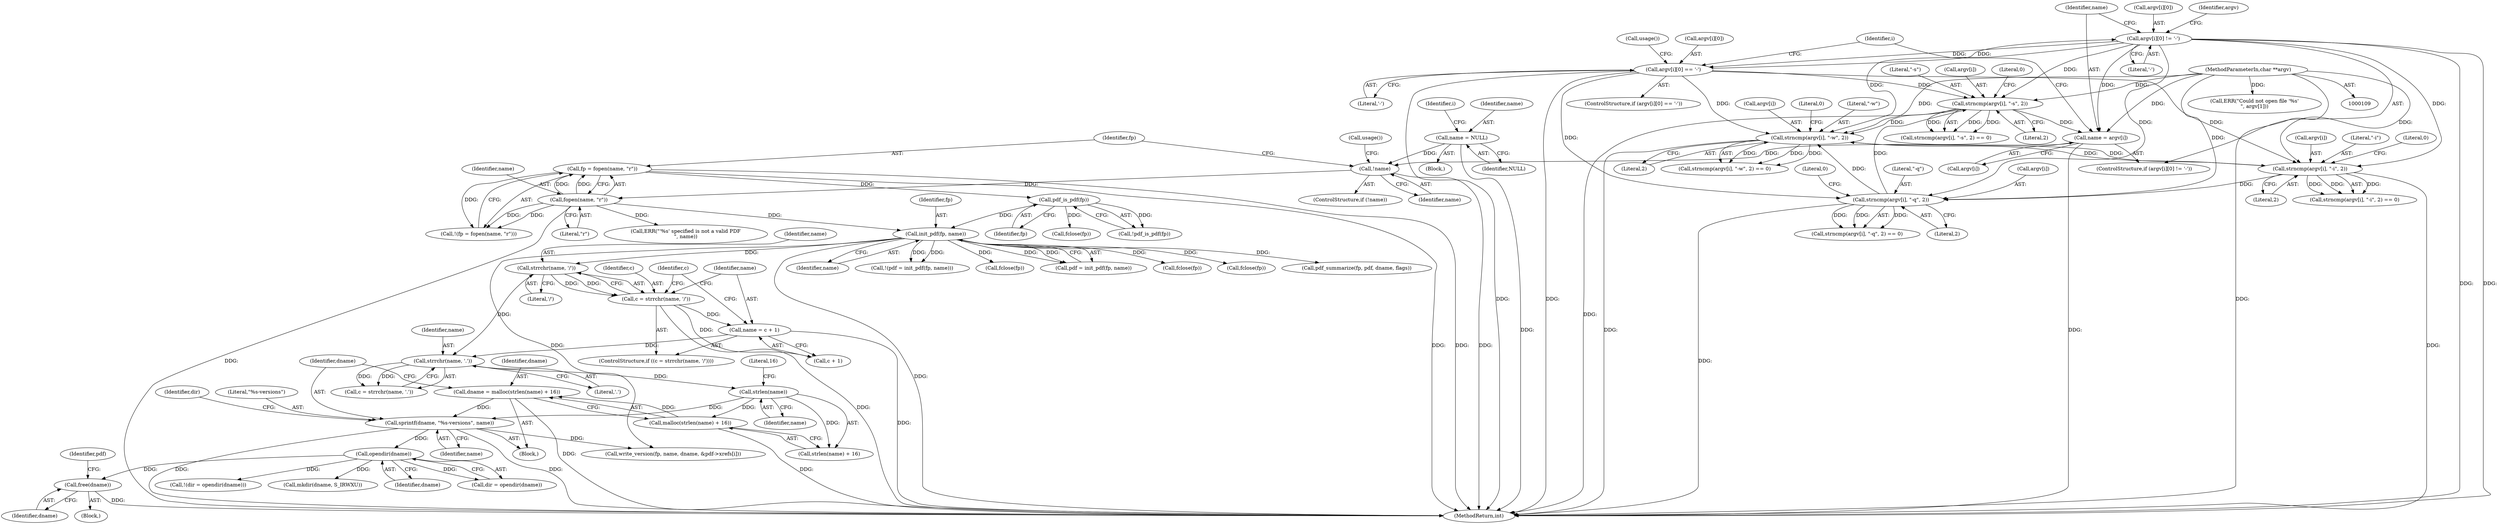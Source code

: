 digraph "0_pdfresurrect_0c4120fffa3dffe97b95c486a120eded82afe8a6@API" {
"1000377" [label="(Call,free(dname))"];
"1000364" [label="(Call,opendir(dname))"];
"1000356" [label="(Call,sprintf(dname, \"%s-versions\", name))"];
"1000349" [label="(Call,dname = malloc(strlen(name) + 16))"];
"1000351" [label="(Call,malloc(strlen(name) + 16))"];
"1000353" [label="(Call,strlen(name))"];
"1000342" [label="(Call,strrchr(name, '.'))"];
"1000331" [label="(Call,strrchr(name, '/'))"];
"1000262" [label="(Call,init_pdf(fp, name))"];
"1000247" [label="(Call,pdf_is_pdf(fp))"];
"1000230" [label="(Call,fp = fopen(name, \"r\"))"];
"1000232" [label="(Call,fopen(name, \"r\"))"];
"1000225" [label="(Call,!name)"];
"1000209" [label="(Call,name = argv[i])"];
"1000190" [label="(Call,strncmp(argv[i], \"-s\", 2))"];
"1000177" [label="(Call,strncmp(argv[i], \"-q\", 2))"];
"1000216" [label="(Call,argv[i][0] == '-')"];
"1000202" [label="(Call,argv[i][0] != '-')"];
"1000164" [label="(Call,strncmp(argv[i], \"-i\", 2))"];
"1000151" [label="(Call,strncmp(argv[i], \"-w\", 2))"];
"1000111" [label="(MethodParameterIn,char **argv)"];
"1000136" [label="(Call,name = NULL)"];
"1000334" [label="(Call,name = c + 1)"];
"1000329" [label="(Call,c = strrchr(name, '/'))"];
"1000334" [label="(Call,name = c + 1)"];
"1000219" [label="(Identifier,argv)"];
"1000253" [label="(Call,fclose(fp))"];
"1000264" [label="(Identifier,name)"];
"1000211" [label="(Call,argv[i])"];
"1000246" [label="(Call,!pdf_is_pdf(fp))"];
"1000336" [label="(Call,c + 1)"];
"1000202" [label="(Call,argv[i][0] != '-')"];
"1000216" [label="(Call,argv[i][0] == '-')"];
"1000208" [label="(Literal,'-')"];
"1000333" [label="(Literal,'/')"];
"1000358" [label="(Literal,\"%s-versions\")"];
"1000224" [label="(ControlStructure,if (!name))"];
"1000263" [label="(Identifier,fp)"];
"1000201" [label="(ControlStructure,if (argv[i][0] != '-'))"];
"1000210" [label="(Identifier,name)"];
"1000155" [label="(Literal,\"-w\")"];
"1000378" [label="(Identifier,dname)"];
"1000209" [label="(Call,name = argv[i])"];
"1000332" [label="(Identifier,name)"];
"1000177" [label="(Call,strncmp(argv[i], \"-q\", 2))"];
"1000231" [label="(Identifier,fp)"];
"1000225" [label="(Call,!name)"];
"1000138" [label="(Identifier,NULL)"];
"1000361" [label="(Call,!(dir = opendir(dname)))"];
"1000342" [label="(Call,strrchr(name, '.'))"];
"1000343" [label="(Identifier,name)"];
"1000331" [label="(Call,strrchr(name, '/'))"];
"1000112" [label="(Block,)"];
"1000250" [label="(Call,ERR(\"'%s' specified is not a valid PDF\n\", name))"];
"1000195" [label="(Literal,2)"];
"1000151" [label="(Call,strncmp(argv[i], \"-w\", 2))"];
"1000357" [label="(Identifier,dname)"];
"1000169" [label="(Literal,2)"];
"1000366" [label="(Call,mkdir(dname, S_IRWXU))"];
"1000226" [label="(Identifier,name)"];
"1000176" [label="(Call,strncmp(argv[i], \"-q\", 2) == 0)"];
"1000352" [label="(Call,strlen(name) + 16)"];
"1000370" [label="(Block,)"];
"1000354" [label="(Identifier,name)"];
"1000248" [label="(Identifier,fp)"];
"1000136" [label="(Call,name = NULL)"];
"1000259" [label="(Call,!(pdf = init_pdf(fp, name)))"];
"1000351" [label="(Call,malloc(strlen(name) + 16))"];
"1000194" [label="(Literal,\"-s\")"];
"1000353" [label="(Call,strlen(name))"];
"1000335" [label="(Identifier,name)"];
"1000350" [label="(Identifier,dname)"];
"1000217" [label="(Call,argv[i][0])"];
"1000183" [label="(Literal,0)"];
"1000232" [label="(Call,fopen(name, \"r\"))"];
"1000111" [label="(MethodParameterIn,char **argv)"];
"1000165" [label="(Call,argv[i])"];
"1000266" [label="(Call,fclose(fp))"];
"1000328" [label="(ControlStructure,if ((c = strrchr(name, '/'))))"];
"1000156" [label="(Literal,2)"];
"1000363" [label="(Identifier,dir)"];
"1000247" [label="(Call,pdf_is_pdf(fp))"];
"1000380" [label="(Identifier,pdf)"];
"1000189" [label="(Call,strncmp(argv[i], \"-s\", 2) == 0)"];
"1000260" [label="(Call,pdf = init_pdf(fp, name))"];
"1000147" [label="(Identifier,i)"];
"1000141" [label="(Identifier,i)"];
"1000215" [label="(ControlStructure,if (argv[i][0] == '-'))"];
"1000150" [label="(Call,strncmp(argv[i], \"-w\", 2) == 0)"];
"1000168" [label="(Literal,\"-i\")"];
"1000222" [label="(Literal,'-')"];
"1000355" [label="(Literal,16)"];
"1000340" [label="(Call,c = strrchr(name, '.'))"];
"1000373" [label="(Call,fclose(fp))"];
"1000227" [label="(Call,usage())"];
"1000191" [label="(Call,argv[i])"];
"1000344" [label="(Literal,'.')"];
"1000190" [label="(Call,strncmp(argv[i], \"-s\", 2))"];
"1000327" [label="(Block,)"];
"1000152" [label="(Call,argv[i])"];
"1000164" [label="(Call,strncmp(argv[i], \"-i\", 2))"];
"1000377" [label="(Call,free(dname))"];
"1000137" [label="(Identifier,name)"];
"1000316" [label="(Call,fclose(fp))"];
"1000362" [label="(Call,dir = opendir(dname))"];
"1000403" [label="(Call,write_version(fp, name, dname, &pdf->xrefs[i]))"];
"1000341" [label="(Identifier,c)"];
"1000170" [label="(Literal,0)"];
"1000359" [label="(Identifier,name)"];
"1000438" [label="(MethodReturn,int)"];
"1000163" [label="(Call,strncmp(argv[i], \"-i\", 2) == 0)"];
"1000349" [label="(Call,dname = malloc(strlen(name) + 16))"];
"1000203" [label="(Call,argv[i][0])"];
"1000356" [label="(Call,sprintf(dname, \"%s-versions\", name))"];
"1000230" [label="(Call,fp = fopen(name, \"r\"))"];
"1000262" [label="(Call,init_pdf(fp, name))"];
"1000364" [label="(Call,opendir(dname))"];
"1000157" [label="(Literal,0)"];
"1000413" [label="(Call,pdf_summarize(fp, pdf, dname, flags))"];
"1000236" [label="(Call,ERR(\"Could not open file '%s'\n\", argv[1]))"];
"1000181" [label="(Literal,\"-q\")"];
"1000233" [label="(Identifier,name)"];
"1000196" [label="(Literal,0)"];
"1000223" [label="(Call,usage())"];
"1000329" [label="(Call,c = strrchr(name, '/'))"];
"1000365" [label="(Identifier,dname)"];
"1000330" [label="(Identifier,c)"];
"1000178" [label="(Call,argv[i])"];
"1000234" [label="(Literal,\"r\")"];
"1000182" [label="(Literal,2)"];
"1000229" [label="(Call,!(fp = fopen(name, \"r\")))"];
"1000377" -> "1000370"  [label="AST: "];
"1000377" -> "1000378"  [label="CFG: "];
"1000378" -> "1000377"  [label="AST: "];
"1000380" -> "1000377"  [label="CFG: "];
"1000377" -> "1000438"  [label="DDG: "];
"1000364" -> "1000377"  [label="DDG: "];
"1000364" -> "1000362"  [label="AST: "];
"1000364" -> "1000365"  [label="CFG: "];
"1000365" -> "1000364"  [label="AST: "];
"1000362" -> "1000364"  [label="CFG: "];
"1000364" -> "1000361"  [label="DDG: "];
"1000364" -> "1000362"  [label="DDG: "];
"1000356" -> "1000364"  [label="DDG: "];
"1000364" -> "1000366"  [label="DDG: "];
"1000356" -> "1000327"  [label="AST: "];
"1000356" -> "1000359"  [label="CFG: "];
"1000357" -> "1000356"  [label="AST: "];
"1000358" -> "1000356"  [label="AST: "];
"1000359" -> "1000356"  [label="AST: "];
"1000363" -> "1000356"  [label="CFG: "];
"1000356" -> "1000438"  [label="DDG: "];
"1000356" -> "1000438"  [label="DDG: "];
"1000349" -> "1000356"  [label="DDG: "];
"1000353" -> "1000356"  [label="DDG: "];
"1000356" -> "1000403"  [label="DDG: "];
"1000349" -> "1000327"  [label="AST: "];
"1000349" -> "1000351"  [label="CFG: "];
"1000350" -> "1000349"  [label="AST: "];
"1000351" -> "1000349"  [label="AST: "];
"1000357" -> "1000349"  [label="CFG: "];
"1000349" -> "1000438"  [label="DDG: "];
"1000351" -> "1000349"  [label="DDG: "];
"1000351" -> "1000352"  [label="CFG: "];
"1000352" -> "1000351"  [label="AST: "];
"1000351" -> "1000438"  [label="DDG: "];
"1000353" -> "1000351"  [label="DDG: "];
"1000353" -> "1000352"  [label="AST: "];
"1000353" -> "1000354"  [label="CFG: "];
"1000354" -> "1000353"  [label="AST: "];
"1000355" -> "1000353"  [label="CFG: "];
"1000353" -> "1000352"  [label="DDG: "];
"1000342" -> "1000353"  [label="DDG: "];
"1000342" -> "1000340"  [label="AST: "];
"1000342" -> "1000344"  [label="CFG: "];
"1000343" -> "1000342"  [label="AST: "];
"1000344" -> "1000342"  [label="AST: "];
"1000340" -> "1000342"  [label="CFG: "];
"1000342" -> "1000340"  [label="DDG: "];
"1000342" -> "1000340"  [label="DDG: "];
"1000331" -> "1000342"  [label="DDG: "];
"1000334" -> "1000342"  [label="DDG: "];
"1000331" -> "1000329"  [label="AST: "];
"1000331" -> "1000333"  [label="CFG: "];
"1000332" -> "1000331"  [label="AST: "];
"1000333" -> "1000331"  [label="AST: "];
"1000329" -> "1000331"  [label="CFG: "];
"1000331" -> "1000329"  [label="DDG: "];
"1000331" -> "1000329"  [label="DDG: "];
"1000262" -> "1000331"  [label="DDG: "];
"1000262" -> "1000260"  [label="AST: "];
"1000262" -> "1000264"  [label="CFG: "];
"1000263" -> "1000262"  [label="AST: "];
"1000264" -> "1000262"  [label="AST: "];
"1000260" -> "1000262"  [label="CFG: "];
"1000262" -> "1000438"  [label="DDG: "];
"1000262" -> "1000259"  [label="DDG: "];
"1000262" -> "1000259"  [label="DDG: "];
"1000262" -> "1000260"  [label="DDG: "];
"1000262" -> "1000260"  [label="DDG: "];
"1000247" -> "1000262"  [label="DDG: "];
"1000232" -> "1000262"  [label="DDG: "];
"1000262" -> "1000266"  [label="DDG: "];
"1000262" -> "1000316"  [label="DDG: "];
"1000262" -> "1000373"  [label="DDG: "];
"1000262" -> "1000403"  [label="DDG: "];
"1000262" -> "1000413"  [label="DDG: "];
"1000247" -> "1000246"  [label="AST: "];
"1000247" -> "1000248"  [label="CFG: "];
"1000248" -> "1000247"  [label="AST: "];
"1000246" -> "1000247"  [label="CFG: "];
"1000247" -> "1000246"  [label="DDG: "];
"1000230" -> "1000247"  [label="DDG: "];
"1000247" -> "1000253"  [label="DDG: "];
"1000230" -> "1000229"  [label="AST: "];
"1000230" -> "1000232"  [label="CFG: "];
"1000231" -> "1000230"  [label="AST: "];
"1000232" -> "1000230"  [label="AST: "];
"1000229" -> "1000230"  [label="CFG: "];
"1000230" -> "1000438"  [label="DDG: "];
"1000230" -> "1000438"  [label="DDG: "];
"1000230" -> "1000229"  [label="DDG: "];
"1000232" -> "1000230"  [label="DDG: "];
"1000232" -> "1000230"  [label="DDG: "];
"1000232" -> "1000234"  [label="CFG: "];
"1000233" -> "1000232"  [label="AST: "];
"1000234" -> "1000232"  [label="AST: "];
"1000232" -> "1000438"  [label="DDG: "];
"1000232" -> "1000229"  [label="DDG: "];
"1000232" -> "1000229"  [label="DDG: "];
"1000225" -> "1000232"  [label="DDG: "];
"1000232" -> "1000250"  [label="DDG: "];
"1000225" -> "1000224"  [label="AST: "];
"1000225" -> "1000226"  [label="CFG: "];
"1000226" -> "1000225"  [label="AST: "];
"1000227" -> "1000225"  [label="CFG: "];
"1000231" -> "1000225"  [label="CFG: "];
"1000225" -> "1000438"  [label="DDG: "];
"1000209" -> "1000225"  [label="DDG: "];
"1000136" -> "1000225"  [label="DDG: "];
"1000209" -> "1000201"  [label="AST: "];
"1000209" -> "1000211"  [label="CFG: "];
"1000210" -> "1000209"  [label="AST: "];
"1000211" -> "1000209"  [label="AST: "];
"1000147" -> "1000209"  [label="CFG: "];
"1000209" -> "1000438"  [label="DDG: "];
"1000190" -> "1000209"  [label="DDG: "];
"1000202" -> "1000209"  [label="DDG: "];
"1000111" -> "1000209"  [label="DDG: "];
"1000190" -> "1000189"  [label="AST: "];
"1000190" -> "1000195"  [label="CFG: "];
"1000191" -> "1000190"  [label="AST: "];
"1000194" -> "1000190"  [label="AST: "];
"1000195" -> "1000190"  [label="AST: "];
"1000196" -> "1000190"  [label="CFG: "];
"1000190" -> "1000438"  [label="DDG: "];
"1000190" -> "1000151"  [label="DDG: "];
"1000190" -> "1000189"  [label="DDG: "];
"1000190" -> "1000189"  [label="DDG: "];
"1000190" -> "1000189"  [label="DDG: "];
"1000177" -> "1000190"  [label="DDG: "];
"1000216" -> "1000190"  [label="DDG: "];
"1000202" -> "1000190"  [label="DDG: "];
"1000111" -> "1000190"  [label="DDG: "];
"1000177" -> "1000176"  [label="AST: "];
"1000177" -> "1000182"  [label="CFG: "];
"1000178" -> "1000177"  [label="AST: "];
"1000181" -> "1000177"  [label="AST: "];
"1000182" -> "1000177"  [label="AST: "];
"1000183" -> "1000177"  [label="CFG: "];
"1000177" -> "1000438"  [label="DDG: "];
"1000177" -> "1000151"  [label="DDG: "];
"1000177" -> "1000176"  [label="DDG: "];
"1000177" -> "1000176"  [label="DDG: "];
"1000177" -> "1000176"  [label="DDG: "];
"1000216" -> "1000177"  [label="DDG: "];
"1000202" -> "1000177"  [label="DDG: "];
"1000164" -> "1000177"  [label="DDG: "];
"1000111" -> "1000177"  [label="DDG: "];
"1000216" -> "1000215"  [label="AST: "];
"1000216" -> "1000222"  [label="CFG: "];
"1000217" -> "1000216"  [label="AST: "];
"1000222" -> "1000216"  [label="AST: "];
"1000223" -> "1000216"  [label="CFG: "];
"1000147" -> "1000216"  [label="CFG: "];
"1000216" -> "1000438"  [label="DDG: "];
"1000216" -> "1000438"  [label="DDG: "];
"1000216" -> "1000151"  [label="DDG: "];
"1000216" -> "1000164"  [label="DDG: "];
"1000216" -> "1000202"  [label="DDG: "];
"1000202" -> "1000216"  [label="DDG: "];
"1000202" -> "1000201"  [label="AST: "];
"1000202" -> "1000208"  [label="CFG: "];
"1000203" -> "1000202"  [label="AST: "];
"1000208" -> "1000202"  [label="AST: "];
"1000210" -> "1000202"  [label="CFG: "];
"1000219" -> "1000202"  [label="CFG: "];
"1000202" -> "1000438"  [label="DDG: "];
"1000202" -> "1000438"  [label="DDG: "];
"1000202" -> "1000151"  [label="DDG: "];
"1000202" -> "1000164"  [label="DDG: "];
"1000164" -> "1000163"  [label="AST: "];
"1000164" -> "1000169"  [label="CFG: "];
"1000165" -> "1000164"  [label="AST: "];
"1000168" -> "1000164"  [label="AST: "];
"1000169" -> "1000164"  [label="AST: "];
"1000170" -> "1000164"  [label="CFG: "];
"1000164" -> "1000438"  [label="DDG: "];
"1000164" -> "1000151"  [label="DDG: "];
"1000164" -> "1000163"  [label="DDG: "];
"1000164" -> "1000163"  [label="DDG: "];
"1000164" -> "1000163"  [label="DDG: "];
"1000151" -> "1000164"  [label="DDG: "];
"1000111" -> "1000164"  [label="DDG: "];
"1000151" -> "1000150"  [label="AST: "];
"1000151" -> "1000156"  [label="CFG: "];
"1000152" -> "1000151"  [label="AST: "];
"1000155" -> "1000151"  [label="AST: "];
"1000156" -> "1000151"  [label="AST: "];
"1000157" -> "1000151"  [label="CFG: "];
"1000151" -> "1000438"  [label="DDG: "];
"1000151" -> "1000150"  [label="DDG: "];
"1000151" -> "1000150"  [label="DDG: "];
"1000151" -> "1000150"  [label="DDG: "];
"1000111" -> "1000151"  [label="DDG: "];
"1000111" -> "1000109"  [label="AST: "];
"1000111" -> "1000438"  [label="DDG: "];
"1000111" -> "1000236"  [label="DDG: "];
"1000136" -> "1000112"  [label="AST: "];
"1000136" -> "1000138"  [label="CFG: "];
"1000137" -> "1000136"  [label="AST: "];
"1000138" -> "1000136"  [label="AST: "];
"1000141" -> "1000136"  [label="CFG: "];
"1000136" -> "1000438"  [label="DDG: "];
"1000334" -> "1000328"  [label="AST: "];
"1000334" -> "1000336"  [label="CFG: "];
"1000335" -> "1000334"  [label="AST: "];
"1000336" -> "1000334"  [label="AST: "];
"1000341" -> "1000334"  [label="CFG: "];
"1000334" -> "1000438"  [label="DDG: "];
"1000329" -> "1000334"  [label="DDG: "];
"1000329" -> "1000328"  [label="AST: "];
"1000330" -> "1000329"  [label="AST: "];
"1000335" -> "1000329"  [label="CFG: "];
"1000341" -> "1000329"  [label="CFG: "];
"1000329" -> "1000438"  [label="DDG: "];
"1000329" -> "1000336"  [label="DDG: "];
}
